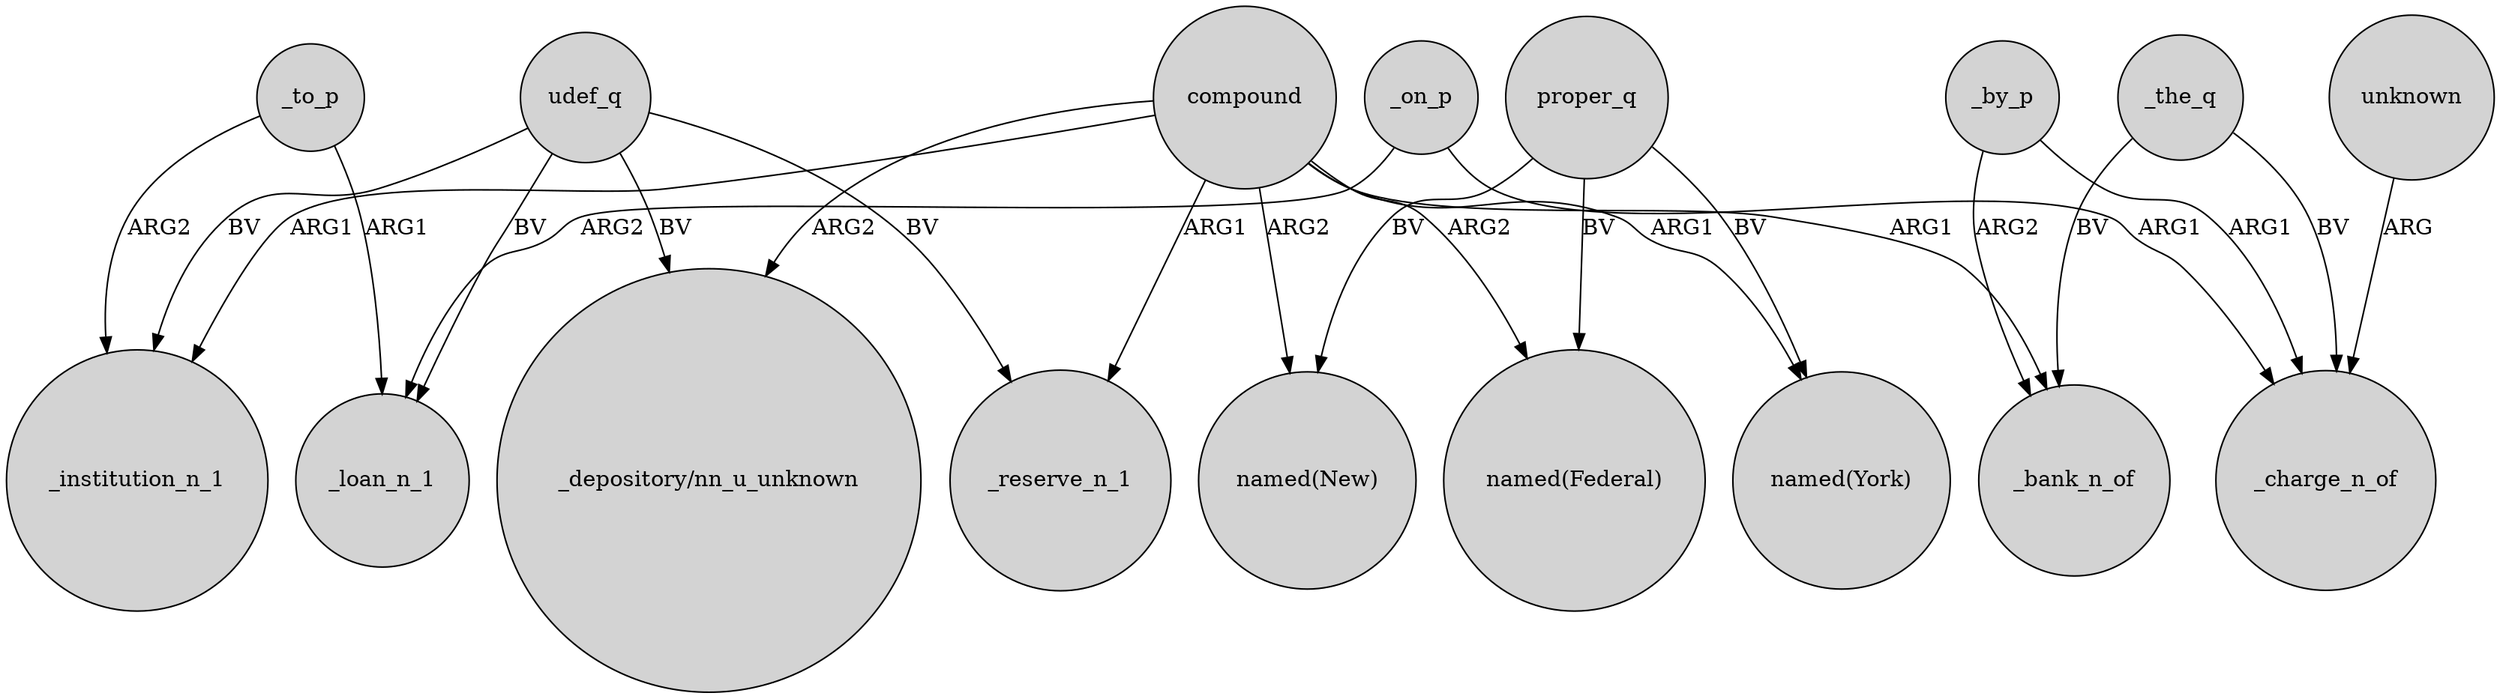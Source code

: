 digraph {
	node [shape=circle style=filled]
	_on_p -> _loan_n_1 [label=ARG2]
	compound -> "named(New)" [label=ARG2]
	_on_p -> _charge_n_of [label=ARG1]
	proper_q -> "named(New)" [label=BV]
	_by_p -> _charge_n_of [label=ARG1]
	compound -> _bank_n_of [label=ARG1]
	udef_q -> _reserve_n_1 [label=BV]
	udef_q -> _institution_n_1 [label=BV]
	_the_q -> _charge_n_of [label=BV]
	unknown -> _charge_n_of [label=ARG]
	_the_q -> _bank_n_of [label=BV]
	compound -> _reserve_n_1 [label=ARG1]
	compound -> "named(York)" [label=ARG1]
	compound -> "_depository/nn_u_unknown" [label=ARG2]
	_by_p -> _bank_n_of [label=ARG2]
	proper_q -> "named(Federal)" [label=BV]
	udef_q -> "_depository/nn_u_unknown" [label=BV]
	_to_p -> _institution_n_1 [label=ARG2]
	proper_q -> "named(York)" [label=BV]
	compound -> "named(Federal)" [label=ARG2]
	compound -> _institution_n_1 [label=ARG1]
	_to_p -> _loan_n_1 [label=ARG1]
	udef_q -> _loan_n_1 [label=BV]
}
